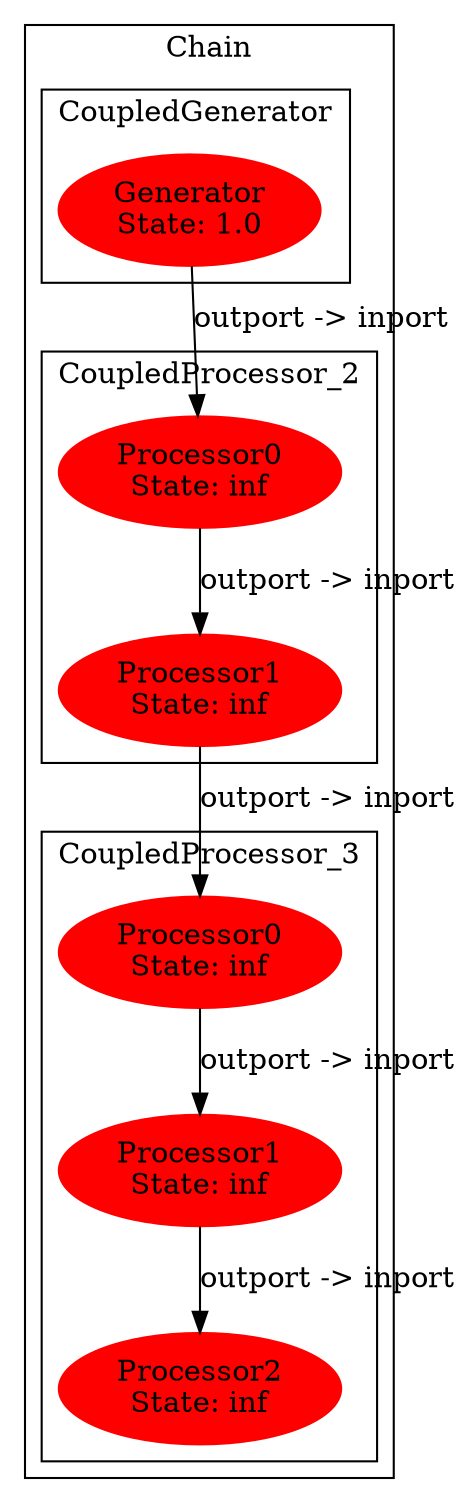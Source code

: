digraph G {
  subgraph "clusterChain" {
  label = "Chain"
  color=black
  subgraph "clusterChain.CoupledGenerator" {
  label = "CoupledGenerator"
  color=black
  "Chain.CoupledGenerator.Generator" [
    label = "Generator\nState: 1.0"
    color="red"
    style=filled
]
  }
  subgraph "clusterChain.CoupledProcessor_2" {
  label = "CoupledProcessor_2"
  color=black
  "Chain.CoupledProcessor_2.Processor0" [
    label = "Processor0\nState: inf"
    color="red"
    style=filled
]
  "Chain.CoupledProcessor_2.Processor1" [
    label = "Processor1\nState: inf"
    color="red"
    style=filled
]
  }
  subgraph "clusterChain.CoupledProcessor_3" {
  label = "CoupledProcessor_3"
  color=black
  "Chain.CoupledProcessor_3.Processor0" [
    label = "Processor0\nState: inf"
    color="red"
    style=filled
]
  "Chain.CoupledProcessor_3.Processor1" [
    label = "Processor1\nState: inf"
    color="red"
    style=filled
]
  "Chain.CoupledProcessor_3.Processor2" [
    label = "Processor2\nState: inf"
    color="red"
    style=filled
]
  }
  }
  "Chain.CoupledGenerator.Generator" -> "Chain.CoupledProcessor_2.Processor0" [label="outport -> inport"];
  "Chain.CoupledProcessor_2.Processor0" -> "Chain.CoupledProcessor_2.Processor1" [label="outport -> inport"];
  "Chain.CoupledProcessor_2.Processor1" -> "Chain.CoupledProcessor_3.Processor0" [label="outport -> inport"];
  "Chain.CoupledProcessor_3.Processor0" -> "Chain.CoupledProcessor_3.Processor1" [label="outport -> inport"];
  "Chain.CoupledProcessor_3.Processor1" -> "Chain.CoupledProcessor_3.Processor2" [label="outport -> inport"];
}